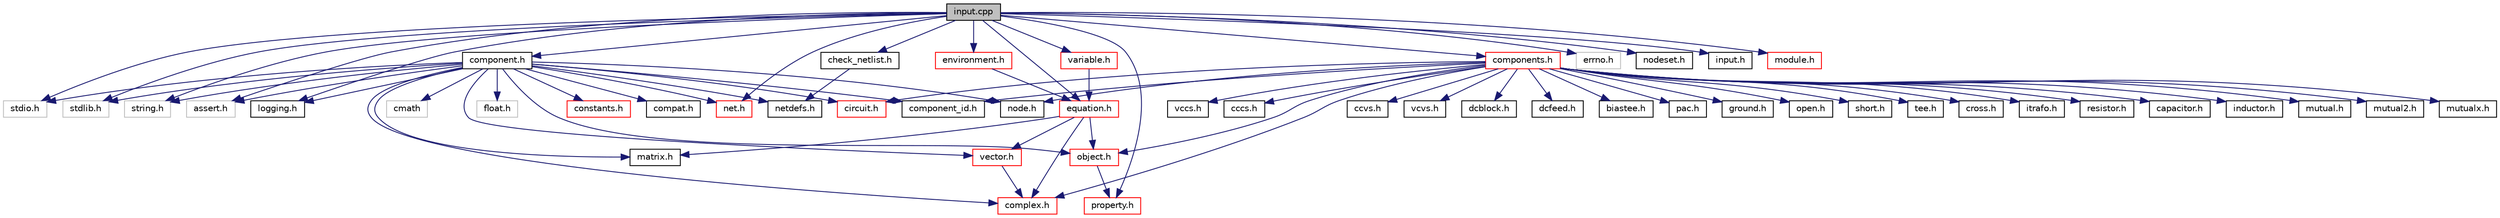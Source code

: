 digraph G
{
  edge [fontname="Helvetica",fontsize="10",labelfontname="Helvetica",labelfontsize="10"];
  node [fontname="Helvetica",fontsize="10",shape=record];
  Node1 [label="input.cpp",height=0.2,width=0.4,color="black", fillcolor="grey75", style="filled" fontcolor="black"];
  Node1 -> Node2 [color="midnightblue",fontsize="10",style="solid",fontname="Helvetica"];
  Node2 [label="stdio.h",height=0.2,width=0.4,color="grey75", fillcolor="white", style="filled"];
  Node1 -> Node3 [color="midnightblue",fontsize="10",style="solid",fontname="Helvetica"];
  Node3 [label="stdlib.h",height=0.2,width=0.4,color="grey75", fillcolor="white", style="filled"];
  Node1 -> Node4 [color="midnightblue",fontsize="10",style="solid",fontname="Helvetica"];
  Node4 [label="string.h",height=0.2,width=0.4,color="grey75", fillcolor="white", style="filled"];
  Node1 -> Node5 [color="midnightblue",fontsize="10",style="solid",fontname="Helvetica"];
  Node5 [label="errno.h",height=0.2,width=0.4,color="grey75", fillcolor="white", style="filled"];
  Node1 -> Node6 [color="midnightblue",fontsize="10",style="solid",fontname="Helvetica"];
  Node6 [label="assert.h",height=0.2,width=0.4,color="grey75", fillcolor="white", style="filled"];
  Node1 -> Node7 [color="midnightblue",fontsize="10",style="solid",fontname="Helvetica"];
  Node7 [label="logging.h",height=0.2,width=0.4,color="black", fillcolor="white", style="filled",URL="$logging_8h.html"];
  Node1 -> Node8 [color="midnightblue",fontsize="10",style="solid",fontname="Helvetica"];
  Node8 [label="component.h",height=0.2,width=0.4,color="black", fillcolor="white", style="filled",URL="$component_8h.html"];
  Node8 -> Node2 [color="midnightblue",fontsize="10",style="solid",fontname="Helvetica"];
  Node8 -> Node3 [color="midnightblue",fontsize="10",style="solid",fontname="Helvetica"];
  Node8 -> Node4 [color="midnightblue",fontsize="10",style="solid",fontname="Helvetica"];
  Node8 -> Node6 [color="midnightblue",fontsize="10",style="solid",fontname="Helvetica"];
  Node8 -> Node9 [color="midnightblue",fontsize="10",style="solid",fontname="Helvetica"];
  Node9 [label="cmath",height=0.2,width=0.4,color="grey75", fillcolor="white", style="filled"];
  Node8 -> Node10 [color="midnightblue",fontsize="10",style="solid",fontname="Helvetica"];
  Node10 [label="float.h",height=0.2,width=0.4,color="grey75", fillcolor="white", style="filled"];
  Node8 -> Node11 [color="midnightblue",fontsize="10",style="solid",fontname="Helvetica"];
  Node11 [label="compat.h",height=0.2,width=0.4,color="black", fillcolor="white", style="filled",URL="$compat_8h.html"];
  Node8 -> Node7 [color="midnightblue",fontsize="10",style="solid",fontname="Helvetica"];
  Node8 -> Node12 [color="midnightblue",fontsize="10",style="solid",fontname="Helvetica"];
  Node12 [label="complex.h",height=0.2,width=0.4,color="red", fillcolor="white", style="filled",URL="$complex_8h.html"];
  Node8 -> Node13 [color="midnightblue",fontsize="10",style="solid",fontname="Helvetica"];
  Node13 [label="object.h",height=0.2,width=0.4,color="red", fillcolor="white", style="filled",URL="$object_8h.html"];
  Node13 -> Node14 [color="midnightblue",fontsize="10",style="solid",fontname="Helvetica"];
  Node14 [label="property.h",height=0.2,width=0.4,color="red", fillcolor="white", style="filled",URL="$property_8h.html"];
  Node8 -> Node15 [color="midnightblue",fontsize="10",style="solid",fontname="Helvetica"];
  Node15 [label="vector.h",height=0.2,width=0.4,color="red", fillcolor="white", style="filled",URL="$vector_8h.html"];
  Node15 -> Node12 [color="midnightblue",fontsize="10",style="solid",fontname="Helvetica"];
  Node8 -> Node16 [color="midnightblue",fontsize="10",style="solid",fontname="Helvetica"];
  Node16 [label="matrix.h",height=0.2,width=0.4,color="black", fillcolor="white", style="filled",URL="$matrix_8h.html",tooltip="Dense matrix class header file."];
  Node8 -> Node17 [color="midnightblue",fontsize="10",style="solid",fontname="Helvetica"];
  Node17 [label="node.h",height=0.2,width=0.4,color="black", fillcolor="white", style="filled",URL="$node_8h.html"];
  Node8 -> Node18 [color="midnightblue",fontsize="10",style="solid",fontname="Helvetica"];
  Node18 [label="net.h",height=0.2,width=0.4,color="red", fillcolor="white", style="filled",URL="$net_8h.html"];
  Node8 -> Node19 [color="midnightblue",fontsize="10",style="solid",fontname="Helvetica"];
  Node19 [label="circuit.h",height=0.2,width=0.4,color="red", fillcolor="white", style="filled",URL="$circuit_8h.html",tooltip="The circuit class header file."];
  Node8 -> Node20 [color="midnightblue",fontsize="10",style="solid",fontname="Helvetica"];
  Node20 [label="component_id.h",height=0.2,width=0.4,color="black", fillcolor="white", style="filled",URL="$component__id_8h.html"];
  Node8 -> Node21 [color="midnightblue",fontsize="10",style="solid",fontname="Helvetica"];
  Node21 [label="constants.h",height=0.2,width=0.4,color="red", fillcolor="white", style="filled",URL="$constants_8h.html",tooltip="Global physical constants header file."];
  Node8 -> Node22 [color="midnightblue",fontsize="10",style="solid",fontname="Helvetica"];
  Node22 [label="netdefs.h",height=0.2,width=0.4,color="black", fillcolor="white", style="filled",URL="$netdefs_8h.html"];
  Node1 -> Node23 [color="midnightblue",fontsize="10",style="solid",fontname="Helvetica"];
  Node23 [label="components.h",height=0.2,width=0.4,color="red", fillcolor="white", style="filled",URL="$components_8h.html"];
  Node23 -> Node12 [color="midnightblue",fontsize="10",style="solid",fontname="Helvetica"];
  Node23 -> Node13 [color="midnightblue",fontsize="10",style="solid",fontname="Helvetica"];
  Node23 -> Node17 [color="midnightblue",fontsize="10",style="solid",fontname="Helvetica"];
  Node23 -> Node19 [color="midnightblue",fontsize="10",style="solid",fontname="Helvetica"];
  Node23 -> Node20 [color="midnightblue",fontsize="10",style="solid",fontname="Helvetica"];
  Node23 -> Node24 [color="midnightblue",fontsize="10",style="solid",fontname="Helvetica"];
  Node24 [label="ground.h",height=0.2,width=0.4,color="black", fillcolor="white", style="filled",URL="$ground_8h.html"];
  Node23 -> Node25 [color="midnightblue",fontsize="10",style="solid",fontname="Helvetica"];
  Node25 [label="open.h",height=0.2,width=0.4,color="black", fillcolor="white", style="filled",URL="$open_8h.html"];
  Node23 -> Node26 [color="midnightblue",fontsize="10",style="solid",fontname="Helvetica"];
  Node26 [label="short.h",height=0.2,width=0.4,color="black", fillcolor="white", style="filled",URL="$short_8h.html"];
  Node23 -> Node27 [color="midnightblue",fontsize="10",style="solid",fontname="Helvetica"];
  Node27 [label="tee.h",height=0.2,width=0.4,color="black", fillcolor="white", style="filled",URL="$tee_8h.html"];
  Node23 -> Node28 [color="midnightblue",fontsize="10",style="solid",fontname="Helvetica"];
  Node28 [label="cross.h",height=0.2,width=0.4,color="black", fillcolor="white", style="filled",URL="$cross_8h.html"];
  Node23 -> Node29 [color="midnightblue",fontsize="10",style="solid",fontname="Helvetica"];
  Node29 [label="itrafo.h",height=0.2,width=0.4,color="black", fillcolor="white", style="filled",URL="$itrafo_8h.html"];
  Node23 -> Node30 [color="midnightblue",fontsize="10",style="solid",fontname="Helvetica"];
  Node30 [label="resistor.h",height=0.2,width=0.4,color="black", fillcolor="white", style="filled",URL="$resistor_8h.html"];
  Node23 -> Node31 [color="midnightblue",fontsize="10",style="solid",fontname="Helvetica"];
  Node31 [label="capacitor.h",height=0.2,width=0.4,color="black", fillcolor="white", style="filled",URL="$capacitor_8h.html"];
  Node23 -> Node32 [color="midnightblue",fontsize="10",style="solid",fontname="Helvetica"];
  Node32 [label="inductor.h",height=0.2,width=0.4,color="black", fillcolor="white", style="filled",URL="$inductor_8h.html"];
  Node23 -> Node33 [color="midnightblue",fontsize="10",style="solid",fontname="Helvetica"];
  Node33 [label="mutual.h",height=0.2,width=0.4,color="black", fillcolor="white", style="filled",URL="$mutual_8h.html"];
  Node23 -> Node34 [color="midnightblue",fontsize="10",style="solid",fontname="Helvetica"];
  Node34 [label="mutual2.h",height=0.2,width=0.4,color="black", fillcolor="white", style="filled",URL="$mutual2_8h.html"];
  Node23 -> Node35 [color="midnightblue",fontsize="10",style="solid",fontname="Helvetica"];
  Node35 [label="mutualx.h",height=0.2,width=0.4,color="black", fillcolor="white", style="filled",URL="$mutualx_8h.html"];
  Node23 -> Node36 [color="midnightblue",fontsize="10",style="solid",fontname="Helvetica"];
  Node36 [label="vccs.h",height=0.2,width=0.4,color="black", fillcolor="white", style="filled",URL="$vccs_8h.html"];
  Node23 -> Node37 [color="midnightblue",fontsize="10",style="solid",fontname="Helvetica"];
  Node37 [label="cccs.h",height=0.2,width=0.4,color="black", fillcolor="white", style="filled",URL="$cccs_8h.html"];
  Node23 -> Node38 [color="midnightblue",fontsize="10",style="solid",fontname="Helvetica"];
  Node38 [label="ccvs.h",height=0.2,width=0.4,color="black", fillcolor="white", style="filled",URL="$ccvs_8h.html"];
  Node23 -> Node39 [color="midnightblue",fontsize="10",style="solid",fontname="Helvetica"];
  Node39 [label="vcvs.h",height=0.2,width=0.4,color="black", fillcolor="white", style="filled",URL="$vcvs_8h.html"];
  Node23 -> Node40 [color="midnightblue",fontsize="10",style="solid",fontname="Helvetica"];
  Node40 [label="dcblock.h",height=0.2,width=0.4,color="black", fillcolor="white", style="filled",URL="$dcblock_8h.html"];
  Node23 -> Node41 [color="midnightblue",fontsize="10",style="solid",fontname="Helvetica"];
  Node41 [label="dcfeed.h",height=0.2,width=0.4,color="black", fillcolor="white", style="filled",URL="$dcfeed_8h.html"];
  Node23 -> Node42 [color="midnightblue",fontsize="10",style="solid",fontname="Helvetica"];
  Node42 [label="biastee.h",height=0.2,width=0.4,color="black", fillcolor="white", style="filled",URL="$biastee_8h.html"];
  Node23 -> Node43 [color="midnightblue",fontsize="10",style="solid",fontname="Helvetica"];
  Node43 [label="pac.h",height=0.2,width=0.4,color="black", fillcolor="white", style="filled",URL="$pac_8h.html"];
  Node1 -> Node18 [color="midnightblue",fontsize="10",style="solid",fontname="Helvetica"];
  Node1 -> Node44 [color="midnightblue",fontsize="10",style="solid",fontname="Helvetica"];
  Node44 [label="variable.h",height=0.2,width=0.4,color="red", fillcolor="white", style="filled",URL="$variable_8h.html"];
  Node44 -> Node45 [color="midnightblue",fontsize="10",style="solid",fontname="Helvetica"];
  Node45 [label="equation.h",height=0.2,width=0.4,color="red", fillcolor="white", style="filled",URL="$equation_8h.html"];
  Node45 -> Node13 [color="midnightblue",fontsize="10",style="solid",fontname="Helvetica"];
  Node45 -> Node12 [color="midnightblue",fontsize="10",style="solid",fontname="Helvetica"];
  Node45 -> Node15 [color="midnightblue",fontsize="10",style="solid",fontname="Helvetica"];
  Node45 -> Node16 [color="midnightblue",fontsize="10",style="solid",fontname="Helvetica"];
  Node1 -> Node14 [color="midnightblue",fontsize="10",style="solid",fontname="Helvetica"];
  Node1 -> Node46 [color="midnightblue",fontsize="10",style="solid",fontname="Helvetica"];
  Node46 [label="environment.h",height=0.2,width=0.4,color="red", fillcolor="white", style="filled",URL="$environment_8h.html",tooltip="The environment class definition."];
  Node46 -> Node45 [color="midnightblue",fontsize="10",style="solid",fontname="Helvetica"];
  Node1 -> Node47 [color="midnightblue",fontsize="10",style="solid",fontname="Helvetica"];
  Node47 [label="nodeset.h",height=0.2,width=0.4,color="black", fillcolor="white", style="filled",URL="$nodeset_8h.html"];
  Node1 -> Node48 [color="midnightblue",fontsize="10",style="solid",fontname="Helvetica"];
  Node48 [label="input.h",height=0.2,width=0.4,color="black", fillcolor="white", style="filled",URL="$input_8h.html"];
  Node1 -> Node49 [color="midnightblue",fontsize="10",style="solid",fontname="Helvetica"];
  Node49 [label="check_netlist.h",height=0.2,width=0.4,color="black", fillcolor="white", style="filled",URL="$check__netlist_8h.html"];
  Node49 -> Node22 [color="midnightblue",fontsize="10",style="solid",fontname="Helvetica"];
  Node1 -> Node45 [color="midnightblue",fontsize="10",style="solid",fontname="Helvetica"];
  Node1 -> Node50 [color="midnightblue",fontsize="10",style="solid",fontname="Helvetica"];
  Node50 [label="module.h",height=0.2,width=0.4,color="red", fillcolor="white", style="filled",URL="$module_8h.html"];
}
